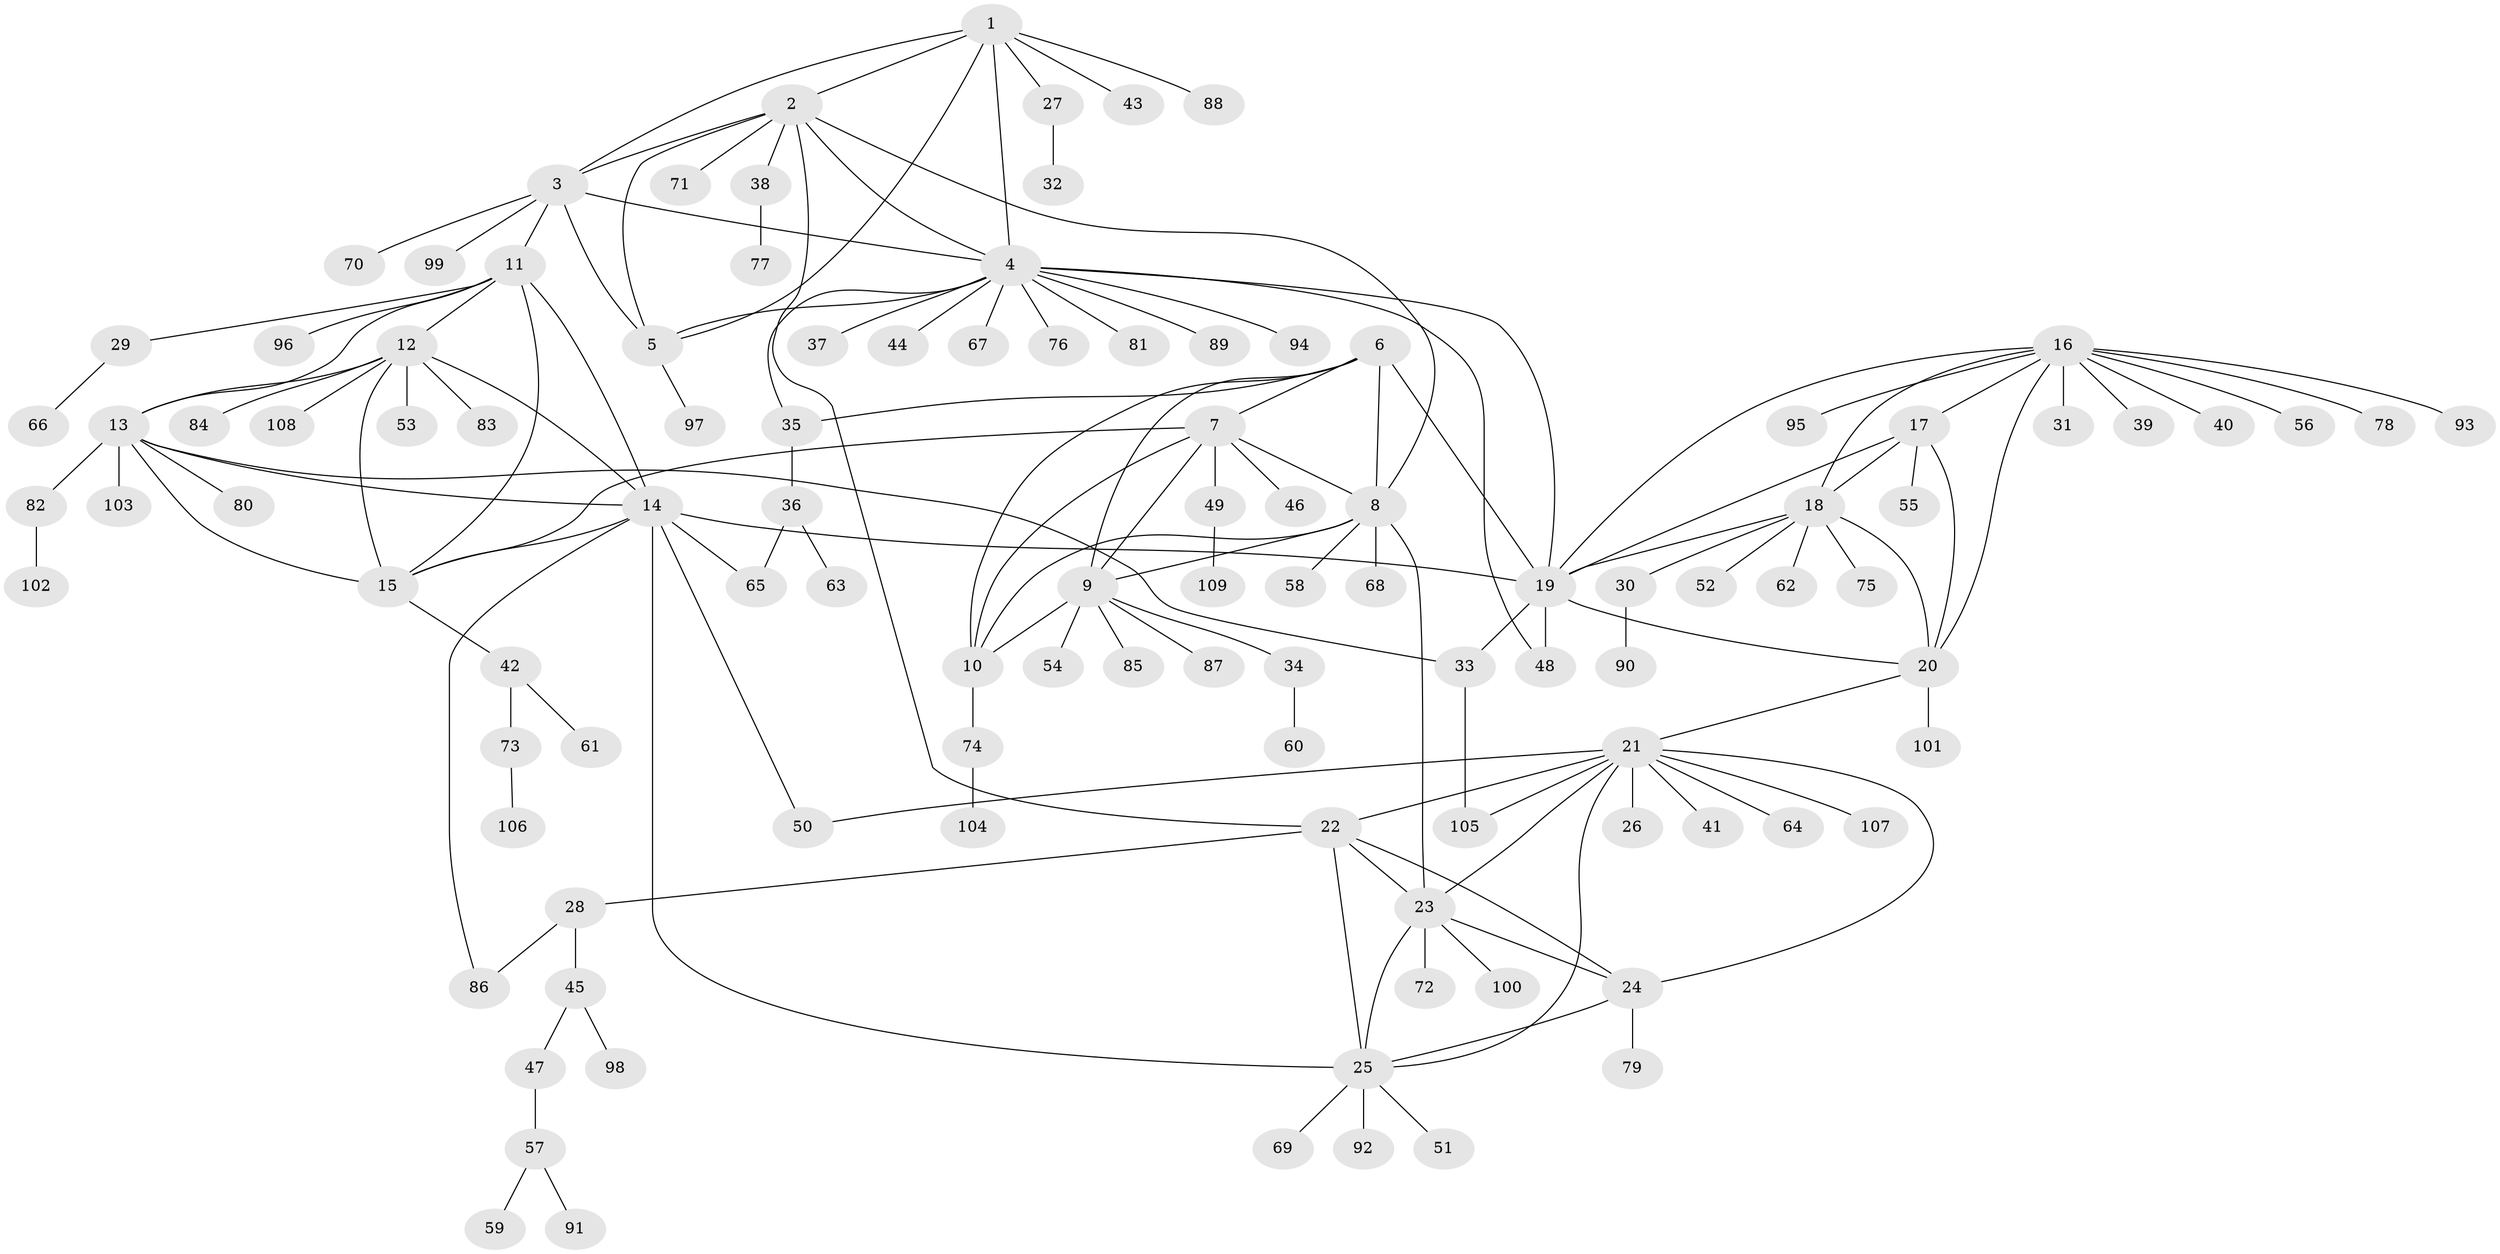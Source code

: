// coarse degree distribution, {6: 0.09876543209876543, 8: 0.024691358024691357, 5: 0.024691358024691357, 12: 0.024691358024691357, 10: 0.024691358024691357, 4: 0.012345679012345678, 7: 0.037037037037037035, 3: 0.037037037037037035, 2: 0.09876543209876543, 1: 0.6172839506172839}
// Generated by graph-tools (version 1.1) at 2025/24/03/03/25 07:24:16]
// undirected, 109 vertices, 151 edges
graph export_dot {
graph [start="1"]
  node [color=gray90,style=filled];
  1;
  2;
  3;
  4;
  5;
  6;
  7;
  8;
  9;
  10;
  11;
  12;
  13;
  14;
  15;
  16;
  17;
  18;
  19;
  20;
  21;
  22;
  23;
  24;
  25;
  26;
  27;
  28;
  29;
  30;
  31;
  32;
  33;
  34;
  35;
  36;
  37;
  38;
  39;
  40;
  41;
  42;
  43;
  44;
  45;
  46;
  47;
  48;
  49;
  50;
  51;
  52;
  53;
  54;
  55;
  56;
  57;
  58;
  59;
  60;
  61;
  62;
  63;
  64;
  65;
  66;
  67;
  68;
  69;
  70;
  71;
  72;
  73;
  74;
  75;
  76;
  77;
  78;
  79;
  80;
  81;
  82;
  83;
  84;
  85;
  86;
  87;
  88;
  89;
  90;
  91;
  92;
  93;
  94;
  95;
  96;
  97;
  98;
  99;
  100;
  101;
  102;
  103;
  104;
  105;
  106;
  107;
  108;
  109;
  1 -- 2;
  1 -- 3;
  1 -- 4;
  1 -- 5;
  1 -- 27;
  1 -- 43;
  1 -- 88;
  2 -- 3;
  2 -- 4;
  2 -- 5;
  2 -- 8;
  2 -- 22;
  2 -- 38;
  2 -- 71;
  3 -- 4;
  3 -- 5;
  3 -- 11;
  3 -- 70;
  3 -- 99;
  4 -- 5;
  4 -- 19;
  4 -- 35;
  4 -- 37;
  4 -- 44;
  4 -- 48;
  4 -- 67;
  4 -- 76;
  4 -- 81;
  4 -- 89;
  4 -- 94;
  5 -- 97;
  6 -- 7;
  6 -- 8;
  6 -- 9;
  6 -- 10;
  6 -- 19;
  6 -- 35;
  7 -- 8;
  7 -- 9;
  7 -- 10;
  7 -- 15;
  7 -- 46;
  7 -- 49;
  8 -- 9;
  8 -- 10;
  8 -- 23;
  8 -- 58;
  8 -- 68;
  9 -- 10;
  9 -- 34;
  9 -- 54;
  9 -- 85;
  9 -- 87;
  10 -- 74;
  11 -- 12;
  11 -- 13;
  11 -- 14;
  11 -- 15;
  11 -- 29;
  11 -- 96;
  12 -- 13;
  12 -- 14;
  12 -- 15;
  12 -- 53;
  12 -- 83;
  12 -- 84;
  12 -- 108;
  13 -- 14;
  13 -- 15;
  13 -- 33;
  13 -- 80;
  13 -- 82;
  13 -- 103;
  14 -- 15;
  14 -- 19;
  14 -- 25;
  14 -- 50;
  14 -- 65;
  14 -- 86;
  15 -- 42;
  16 -- 17;
  16 -- 18;
  16 -- 19;
  16 -- 20;
  16 -- 31;
  16 -- 39;
  16 -- 40;
  16 -- 56;
  16 -- 78;
  16 -- 93;
  16 -- 95;
  17 -- 18;
  17 -- 19;
  17 -- 20;
  17 -- 55;
  18 -- 19;
  18 -- 20;
  18 -- 30;
  18 -- 52;
  18 -- 62;
  18 -- 75;
  19 -- 20;
  19 -- 33;
  19 -- 48;
  20 -- 21;
  20 -- 101;
  21 -- 22;
  21 -- 23;
  21 -- 24;
  21 -- 25;
  21 -- 26;
  21 -- 41;
  21 -- 50;
  21 -- 64;
  21 -- 105;
  21 -- 107;
  22 -- 23;
  22 -- 24;
  22 -- 25;
  22 -- 28;
  23 -- 24;
  23 -- 25;
  23 -- 72;
  23 -- 100;
  24 -- 25;
  24 -- 79;
  25 -- 51;
  25 -- 69;
  25 -- 92;
  27 -- 32;
  28 -- 45;
  28 -- 86;
  29 -- 66;
  30 -- 90;
  33 -- 105;
  34 -- 60;
  35 -- 36;
  36 -- 63;
  36 -- 65;
  38 -- 77;
  42 -- 61;
  42 -- 73;
  45 -- 47;
  45 -- 98;
  47 -- 57;
  49 -- 109;
  57 -- 59;
  57 -- 91;
  73 -- 106;
  74 -- 104;
  82 -- 102;
}
